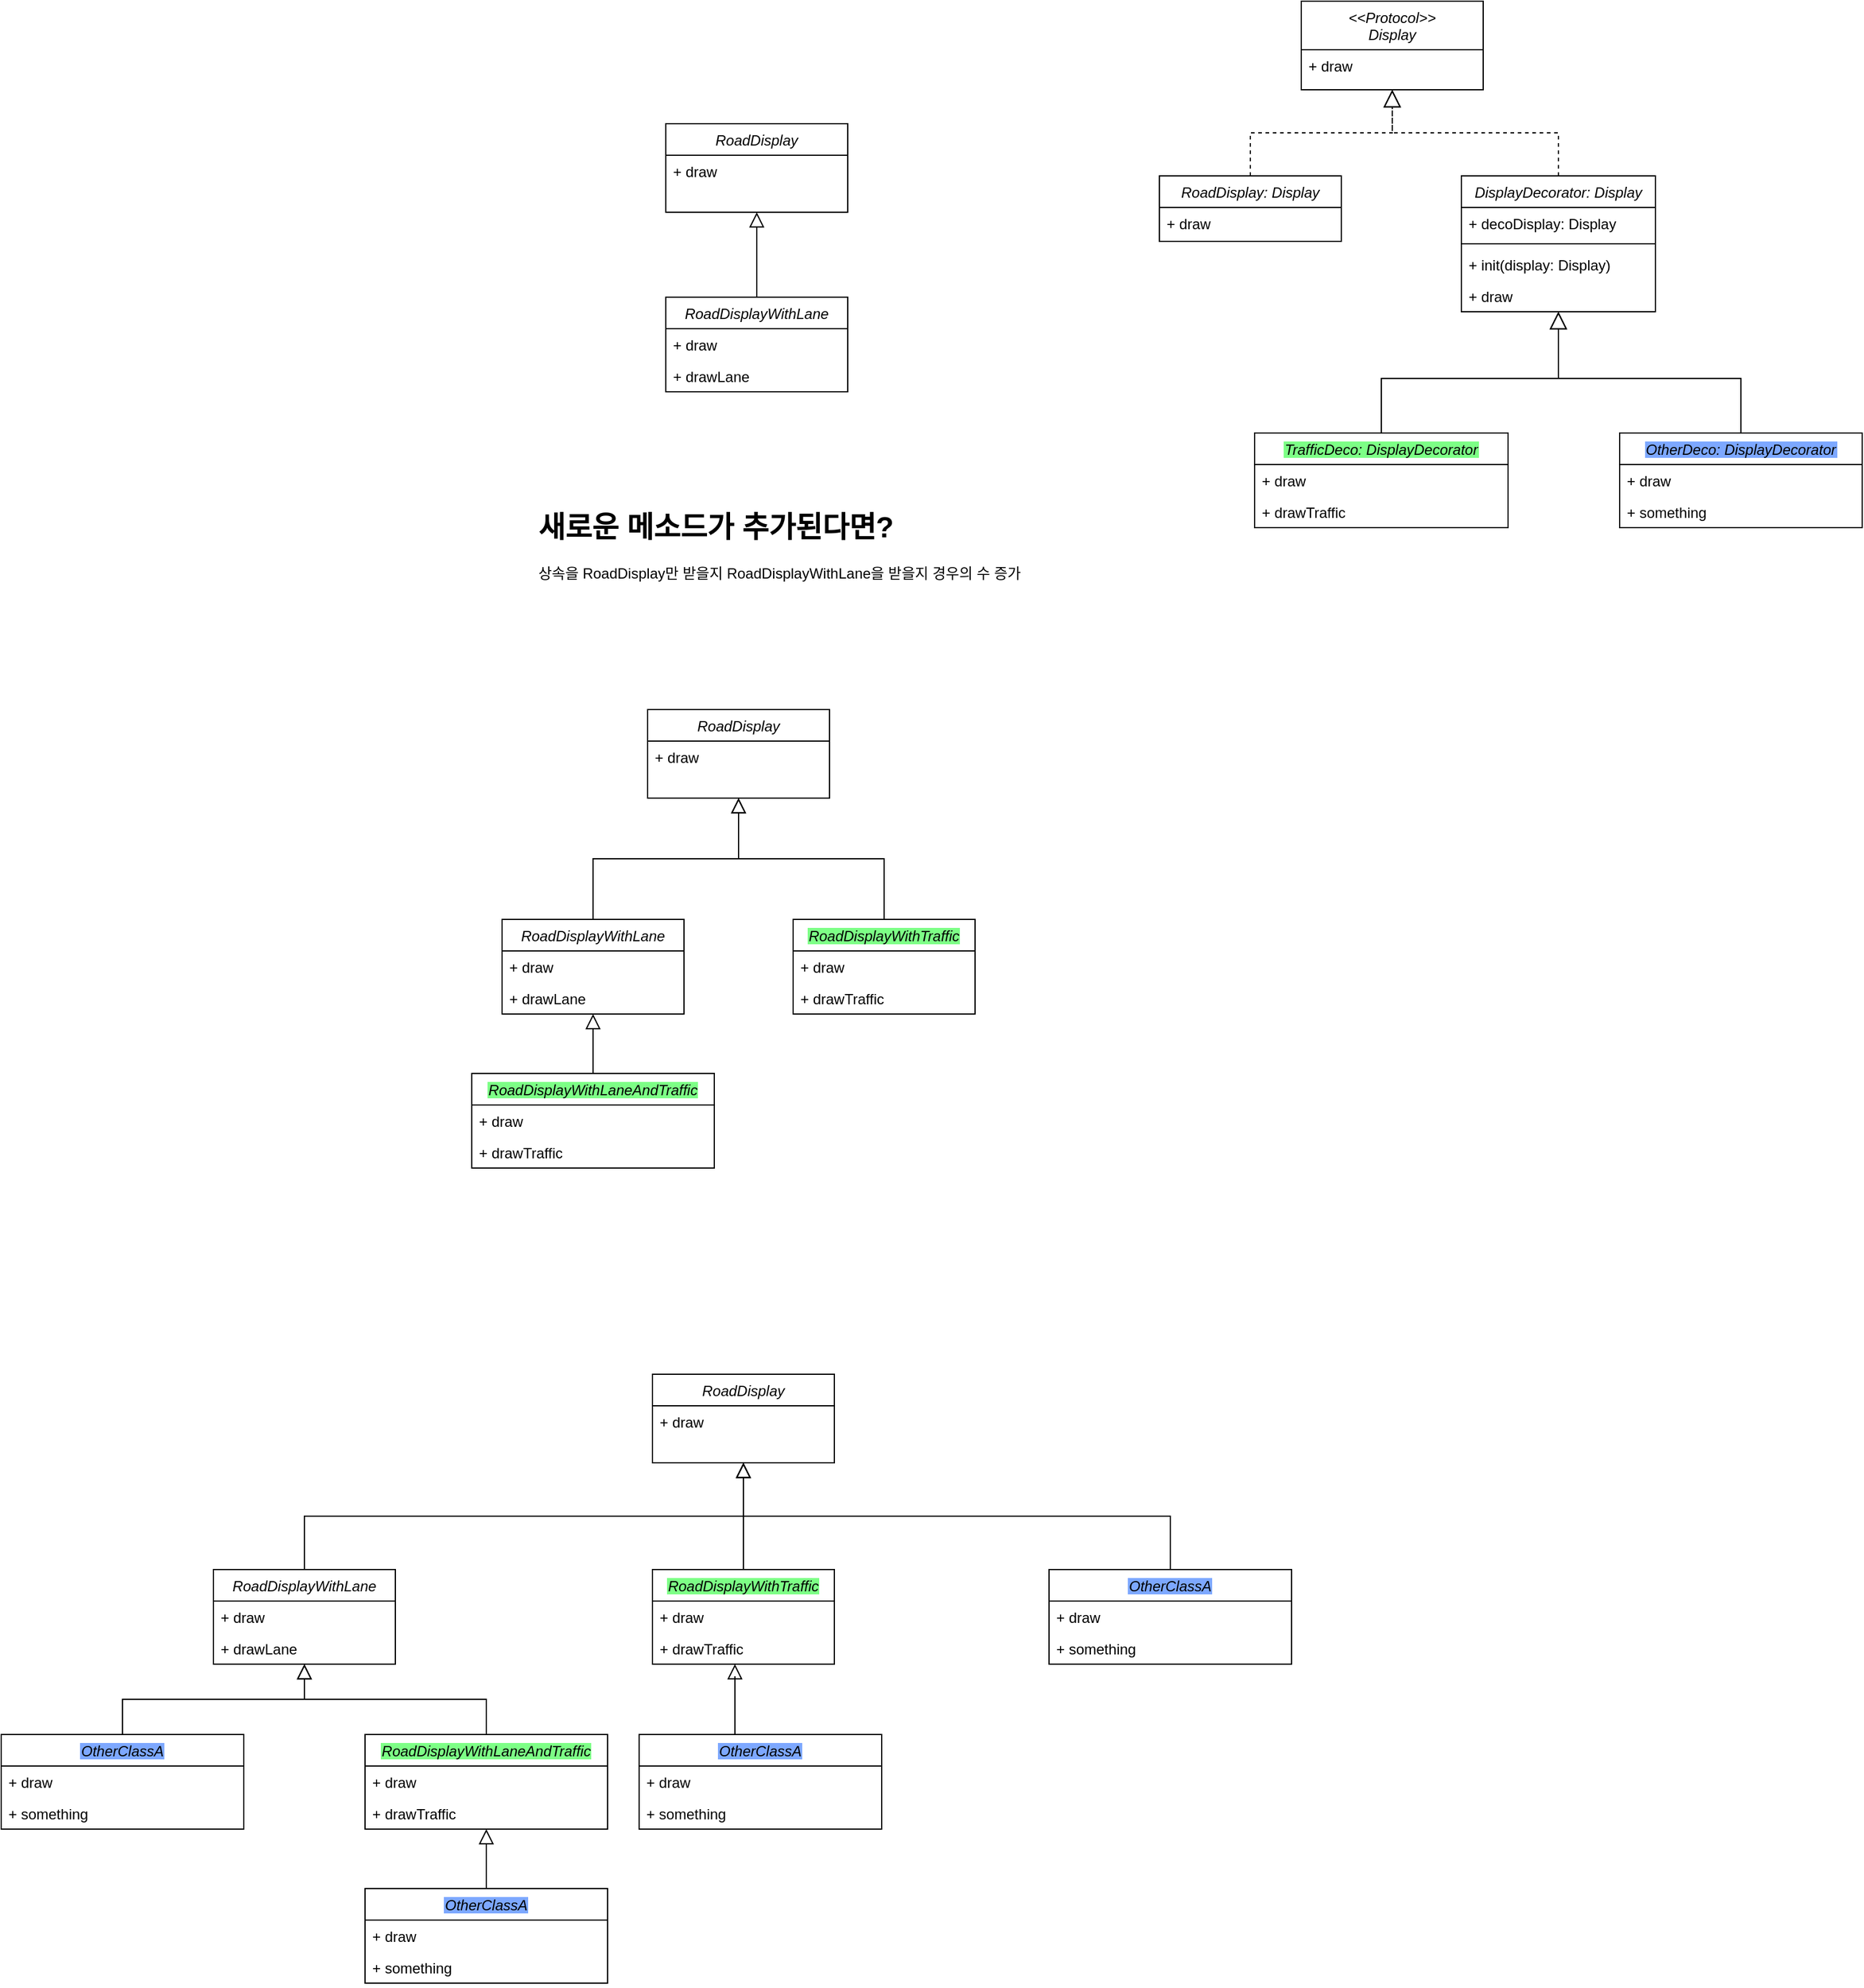 <mxfile version="13.9.9" type="device"><diagram id="C5RBs43oDa-KdzZeNtuy" name="Page-1"><mxGraphModel dx="903" dy="836" grid="0" gridSize="10" guides="1" tooltips="1" connect="1" arrows="1" fold="1" page="0" pageScale="1" pageWidth="827" pageHeight="1169" math="0" shadow="0"><root><mxCell id="WIyWlLk6GJQsqaUBKTNV-0"/><mxCell id="3Rx-mUGWZ8Ut60QH5_G6-26" value="일반 방식" parent="WIyWlLk6GJQsqaUBKTNV-0"/><mxCell id="3Rx-mUGWZ8Ut60QH5_G6-11" value="RoadDisplayWithTraffic" style="swimlane;fontStyle=2;align=center;verticalAlign=top;childLayout=stackLayout;horizontal=1;startSize=26;horizontalStack=0;resizeParent=1;resizeLast=0;collapsible=1;marginBottom=0;rounded=0;shadow=0;strokeWidth=1;labelBackgroundColor=#7DFF86;" vertex="1" parent="3Rx-mUGWZ8Ut60QH5_G6-26"><mxGeometry x="755" y="1103" width="150" height="78" as="geometry"><mxRectangle x="230" y="140" width="160" height="26" as="alternateBounds"/></mxGeometry></mxCell><mxCell id="3Rx-mUGWZ8Ut60QH5_G6-12" value="+ draw" style="text;align=left;verticalAlign=top;spacingLeft=4;spacingRight=4;overflow=hidden;rotatable=0;points=[[0,0.5],[1,0.5]];portConstraint=eastwest;" vertex="1" parent="3Rx-mUGWZ8Ut60QH5_G6-11"><mxGeometry y="26" width="150" height="26" as="geometry"/></mxCell><mxCell id="3Rx-mUGWZ8Ut60QH5_G6-13" value="+ drawTraffic" style="text;align=left;verticalAlign=top;spacingLeft=4;spacingRight=4;overflow=hidden;rotatable=0;points=[[0,0.5],[1,0.5]];portConstraint=eastwest;" vertex="1" parent="3Rx-mUGWZ8Ut60QH5_G6-11"><mxGeometry y="52" width="150" height="26" as="geometry"/></mxCell><mxCell id="3Rx-mUGWZ8Ut60QH5_G6-14" value="RoadDisplay" style="swimlane;fontStyle=2;align=center;verticalAlign=top;childLayout=stackLayout;horizontal=1;startSize=26;horizontalStack=0;resizeParent=1;resizeLast=0;collapsible=1;marginBottom=0;rounded=0;shadow=0;strokeWidth=1;" vertex="1" parent="3Rx-mUGWZ8Ut60QH5_G6-26"><mxGeometry x="635" y="930" width="150" height="73" as="geometry"><mxRectangle x="230" y="140" width="160" height="26" as="alternateBounds"/></mxGeometry></mxCell><mxCell id="3Rx-mUGWZ8Ut60QH5_G6-15" value="+ draw" style="text;align=left;verticalAlign=top;spacingLeft=4;spacingRight=4;overflow=hidden;rotatable=0;points=[[0,0.5],[1,0.5]];portConstraint=eastwest;" vertex="1" parent="3Rx-mUGWZ8Ut60QH5_G6-14"><mxGeometry y="26" width="150" height="26" as="geometry"/></mxCell><mxCell id="3Rx-mUGWZ8Ut60QH5_G6-16" value="RoadDisplayWithLane" style="swimlane;fontStyle=2;align=center;verticalAlign=top;childLayout=stackLayout;horizontal=1;startSize=26;horizontalStack=0;resizeParent=1;resizeLast=0;collapsible=1;marginBottom=0;rounded=0;shadow=0;strokeWidth=1;" vertex="1" parent="3Rx-mUGWZ8Ut60QH5_G6-26"><mxGeometry x="515" y="1103" width="150" height="78" as="geometry"><mxRectangle x="230" y="140" width="160" height="26" as="alternateBounds"/></mxGeometry></mxCell><mxCell id="3Rx-mUGWZ8Ut60QH5_G6-17" value="+ draw" style="text;align=left;verticalAlign=top;spacingLeft=4;spacingRight=4;overflow=hidden;rotatable=0;points=[[0,0.5],[1,0.5]];portConstraint=eastwest;" vertex="1" parent="3Rx-mUGWZ8Ut60QH5_G6-16"><mxGeometry y="26" width="150" height="26" as="geometry"/></mxCell><mxCell id="3Rx-mUGWZ8Ut60QH5_G6-18" value="+ drawLane" style="text;align=left;verticalAlign=top;spacingLeft=4;spacingRight=4;overflow=hidden;rotatable=0;points=[[0,0.5],[1,0.5]];portConstraint=eastwest;" vertex="1" parent="3Rx-mUGWZ8Ut60QH5_G6-16"><mxGeometry y="52" width="150" height="26" as="geometry"/></mxCell><mxCell id="3Rx-mUGWZ8Ut60QH5_G6-19" value="" style="endArrow=block;endSize=10;endFill=0;shadow=0;strokeWidth=1;rounded=0;edgeStyle=elbowEdgeStyle;elbow=vertical;" edge="1" parent="3Rx-mUGWZ8Ut60QH5_G6-26" source="3Rx-mUGWZ8Ut60QH5_G6-16" target="3Rx-mUGWZ8Ut60QH5_G6-14"><mxGeometry width="160" relative="1" as="geometry"><mxPoint x="545" y="1119" as="sourcePoint"/><mxPoint x="435" y="1017" as="targetPoint"/></mxGeometry></mxCell><mxCell id="3Rx-mUGWZ8Ut60QH5_G6-21" value="" style="endArrow=block;endSize=10;endFill=0;shadow=0;strokeWidth=1;rounded=0;edgeStyle=elbowEdgeStyle;elbow=vertical;" edge="1" parent="3Rx-mUGWZ8Ut60QH5_G6-26" source="3Rx-mUGWZ8Ut60QH5_G6-11" target="3Rx-mUGWZ8Ut60QH5_G6-14"><mxGeometry width="160" relative="1" as="geometry"><mxPoint x="600" y="1113" as="sourcePoint"/><mxPoint x="720" y="1013" as="targetPoint"/></mxGeometry></mxCell><mxCell id="3Rx-mUGWZ8Ut60QH5_G6-22" value="RoadDisplayWithLaneAndTraffic" style="swimlane;fontStyle=2;align=center;verticalAlign=top;childLayout=stackLayout;horizontal=1;startSize=26;horizontalStack=0;resizeParent=1;resizeLast=0;collapsible=1;marginBottom=0;rounded=0;shadow=0;strokeWidth=1;labelBackgroundColor=#7DFF86;" vertex="1" parent="3Rx-mUGWZ8Ut60QH5_G6-26"><mxGeometry x="490" y="1230" width="200" height="78" as="geometry"><mxRectangle x="230" y="140" width="160" height="26" as="alternateBounds"/></mxGeometry></mxCell><mxCell id="3Rx-mUGWZ8Ut60QH5_G6-23" value="+ draw" style="text;align=left;verticalAlign=top;spacingLeft=4;spacingRight=4;overflow=hidden;rotatable=0;points=[[0,0.5],[1,0.5]];portConstraint=eastwest;" vertex="1" parent="3Rx-mUGWZ8Ut60QH5_G6-22"><mxGeometry y="26" width="200" height="26" as="geometry"/></mxCell><mxCell id="3Rx-mUGWZ8Ut60QH5_G6-24" value="+ drawTraffic" style="text;align=left;verticalAlign=top;spacingLeft=4;spacingRight=4;overflow=hidden;rotatable=0;points=[[0,0.5],[1,0.5]];portConstraint=eastwest;" vertex="1" parent="3Rx-mUGWZ8Ut60QH5_G6-22"><mxGeometry y="52" width="200" height="26" as="geometry"/></mxCell><mxCell id="3Rx-mUGWZ8Ut60QH5_G6-25" value="" style="endArrow=block;endSize=10;endFill=0;shadow=0;strokeWidth=1;rounded=0;edgeStyle=elbowEdgeStyle;elbow=vertical;" edge="1" parent="3Rx-mUGWZ8Ut60QH5_G6-26" source="3Rx-mUGWZ8Ut60QH5_G6-22" target="3Rx-mUGWZ8Ut60QH5_G6-16"><mxGeometry width="160" relative="1" as="geometry"><mxPoint x="685" y="1290" as="sourcePoint"/><mxPoint x="805" y="1190" as="targetPoint"/></mxGeometry></mxCell><mxCell id="3Rx-mUGWZ8Ut60QH5_G6-43" value="OtherClassA" style="swimlane;fontStyle=2;align=center;verticalAlign=top;childLayout=stackLayout;horizontal=1;startSize=26;horizontalStack=0;resizeParent=1;resizeLast=0;collapsible=1;marginBottom=0;rounded=0;shadow=0;strokeWidth=1;labelBackgroundColor=#7DA8FF;" vertex="1" parent="3Rx-mUGWZ8Ut60QH5_G6-26"><mxGeometry x="966" y="1639" width="200" height="78" as="geometry"><mxRectangle x="230" y="140" width="160" height="26" as="alternateBounds"/></mxGeometry></mxCell><mxCell id="3Rx-mUGWZ8Ut60QH5_G6-44" value="+ draw" style="text;align=left;verticalAlign=top;spacingLeft=4;spacingRight=4;overflow=hidden;rotatable=0;points=[[0,0.5],[1,0.5]];portConstraint=eastwest;" vertex="1" parent="3Rx-mUGWZ8Ut60QH5_G6-43"><mxGeometry y="26" width="200" height="26" as="geometry"/></mxCell><mxCell id="3Rx-mUGWZ8Ut60QH5_G6-46" value="+ something" style="text;align=left;verticalAlign=top;spacingLeft=4;spacingRight=4;overflow=hidden;rotatable=0;points=[[0,0.5],[1,0.5]];portConstraint=eastwest;" vertex="1" parent="3Rx-mUGWZ8Ut60QH5_G6-43"><mxGeometry y="52" width="200" height="26" as="geometry"/></mxCell><mxCell id="3Rx-mUGWZ8Ut60QH5_G6-47" value="OtherClassA" style="swimlane;fontStyle=2;align=center;verticalAlign=top;childLayout=stackLayout;horizontal=1;startSize=26;horizontalStack=0;resizeParent=1;resizeLast=0;collapsible=1;marginBottom=0;rounded=0;shadow=0;strokeWidth=1;labelBackgroundColor=#7DA8FF;" vertex="1" parent="3Rx-mUGWZ8Ut60QH5_G6-26"><mxGeometry x="102" y="1775.0" width="200" height="78" as="geometry"><mxRectangle x="230" y="140" width="160" height="26" as="alternateBounds"/></mxGeometry></mxCell><mxCell id="3Rx-mUGWZ8Ut60QH5_G6-48" value="+ draw" style="text;align=left;verticalAlign=top;spacingLeft=4;spacingRight=4;overflow=hidden;rotatable=0;points=[[0,0.5],[1,0.5]];portConstraint=eastwest;" vertex="1" parent="3Rx-mUGWZ8Ut60QH5_G6-47"><mxGeometry y="26" width="200" height="26" as="geometry"/></mxCell><mxCell id="3Rx-mUGWZ8Ut60QH5_G6-50" value="+ something" style="text;align=left;verticalAlign=top;spacingLeft=4;spacingRight=4;overflow=hidden;rotatable=0;points=[[0,0.5],[1,0.5]];portConstraint=eastwest;" vertex="1" parent="3Rx-mUGWZ8Ut60QH5_G6-47"><mxGeometry y="52" width="200" height="26" as="geometry"/></mxCell><mxCell id="3Rx-mUGWZ8Ut60QH5_G6-52" value="RoadDisplayWithTraffic" style="swimlane;fontStyle=2;align=center;verticalAlign=top;childLayout=stackLayout;horizontal=1;startSize=26;horizontalStack=0;resizeParent=1;resizeLast=0;collapsible=1;marginBottom=0;rounded=0;shadow=0;strokeWidth=1;labelBackgroundColor=#7DFF86;" vertex="1" parent="3Rx-mUGWZ8Ut60QH5_G6-26"><mxGeometry x="639" y="1639.0" width="150" height="78" as="geometry"><mxRectangle x="230" y="140" width="160" height="26" as="alternateBounds"/></mxGeometry></mxCell><mxCell id="3Rx-mUGWZ8Ut60QH5_G6-53" value="+ draw" style="text;align=left;verticalAlign=top;spacingLeft=4;spacingRight=4;overflow=hidden;rotatable=0;points=[[0,0.5],[1,0.5]];portConstraint=eastwest;" vertex="1" parent="3Rx-mUGWZ8Ut60QH5_G6-52"><mxGeometry y="26" width="150" height="26" as="geometry"/></mxCell><mxCell id="3Rx-mUGWZ8Ut60QH5_G6-54" value="+ drawTraffic" style="text;align=left;verticalAlign=top;spacingLeft=4;spacingRight=4;overflow=hidden;rotatable=0;points=[[0,0.5],[1,0.5]];portConstraint=eastwest;" vertex="1" parent="3Rx-mUGWZ8Ut60QH5_G6-52"><mxGeometry y="52" width="150" height="26" as="geometry"/></mxCell><mxCell id="3Rx-mUGWZ8Ut60QH5_G6-55" value="RoadDisplay" style="swimlane;fontStyle=2;align=center;verticalAlign=top;childLayout=stackLayout;horizontal=1;startSize=26;horizontalStack=0;resizeParent=1;resizeLast=0;collapsible=1;marginBottom=0;rounded=0;shadow=0;strokeWidth=1;" vertex="1" parent="3Rx-mUGWZ8Ut60QH5_G6-26"><mxGeometry x="639" y="1478" width="150" height="73" as="geometry"><mxRectangle x="230" y="140" width="160" height="26" as="alternateBounds"/></mxGeometry></mxCell><mxCell id="3Rx-mUGWZ8Ut60QH5_G6-56" value="+ draw" style="text;align=left;verticalAlign=top;spacingLeft=4;spacingRight=4;overflow=hidden;rotatable=0;points=[[0,0.5],[1,0.5]];portConstraint=eastwest;" vertex="1" parent="3Rx-mUGWZ8Ut60QH5_G6-55"><mxGeometry y="26" width="150" height="26" as="geometry"/></mxCell><mxCell id="3Rx-mUGWZ8Ut60QH5_G6-57" value="RoadDisplayWithLane" style="swimlane;fontStyle=2;align=center;verticalAlign=top;childLayout=stackLayout;horizontal=1;startSize=26;horizontalStack=0;resizeParent=1;resizeLast=0;collapsible=1;marginBottom=0;rounded=0;shadow=0;strokeWidth=1;" vertex="1" parent="3Rx-mUGWZ8Ut60QH5_G6-26"><mxGeometry x="277" y="1639.0" width="150" height="78" as="geometry"><mxRectangle x="230" y="140" width="160" height="26" as="alternateBounds"/></mxGeometry></mxCell><mxCell id="3Rx-mUGWZ8Ut60QH5_G6-58" value="+ draw" style="text;align=left;verticalAlign=top;spacingLeft=4;spacingRight=4;overflow=hidden;rotatable=0;points=[[0,0.5],[1,0.5]];portConstraint=eastwest;" vertex="1" parent="3Rx-mUGWZ8Ut60QH5_G6-57"><mxGeometry y="26" width="150" height="26" as="geometry"/></mxCell><mxCell id="3Rx-mUGWZ8Ut60QH5_G6-59" value="+ drawLane" style="text;align=left;verticalAlign=top;spacingLeft=4;spacingRight=4;overflow=hidden;rotatable=0;points=[[0,0.5],[1,0.5]];portConstraint=eastwest;" vertex="1" parent="3Rx-mUGWZ8Ut60QH5_G6-57"><mxGeometry y="52" width="150" height="26" as="geometry"/></mxCell><mxCell id="3Rx-mUGWZ8Ut60QH5_G6-60" value="" style="endArrow=block;endSize=10;endFill=0;shadow=0;strokeWidth=1;rounded=0;edgeStyle=elbowEdgeStyle;elbow=vertical;" edge="1" source="3Rx-mUGWZ8Ut60QH5_G6-57" target="3Rx-mUGWZ8Ut60QH5_G6-55" parent="3Rx-mUGWZ8Ut60QH5_G6-26"><mxGeometry width="160" relative="1" as="geometry"><mxPoint x="549" y="1667" as="sourcePoint"/><mxPoint x="439" y="1565" as="targetPoint"/></mxGeometry></mxCell><mxCell id="3Rx-mUGWZ8Ut60QH5_G6-61" value="" style="endArrow=block;endSize=10;endFill=0;shadow=0;strokeWidth=1;rounded=0;edgeStyle=elbowEdgeStyle;elbow=vertical;" edge="1" source="3Rx-mUGWZ8Ut60QH5_G6-52" target="3Rx-mUGWZ8Ut60QH5_G6-55" parent="3Rx-mUGWZ8Ut60QH5_G6-26"><mxGeometry width="160" relative="1" as="geometry"><mxPoint x="604" y="1661" as="sourcePoint"/><mxPoint x="724" y="1561" as="targetPoint"/></mxGeometry></mxCell><mxCell id="3Rx-mUGWZ8Ut60QH5_G6-62" value="RoadDisplayWithLaneAndTraffic" style="swimlane;fontStyle=2;align=center;verticalAlign=top;childLayout=stackLayout;horizontal=1;startSize=26;horizontalStack=0;resizeParent=1;resizeLast=0;collapsible=1;marginBottom=0;rounded=0;shadow=0;strokeWidth=1;labelBackgroundColor=#7DFF86;" vertex="1" parent="3Rx-mUGWZ8Ut60QH5_G6-26"><mxGeometry x="402" y="1775" width="200" height="78" as="geometry"><mxRectangle x="230" y="140" width="160" height="26" as="alternateBounds"/></mxGeometry></mxCell><mxCell id="3Rx-mUGWZ8Ut60QH5_G6-63" value="+ draw" style="text;align=left;verticalAlign=top;spacingLeft=4;spacingRight=4;overflow=hidden;rotatable=0;points=[[0,0.5],[1,0.5]];portConstraint=eastwest;" vertex="1" parent="3Rx-mUGWZ8Ut60QH5_G6-62"><mxGeometry y="26" width="200" height="26" as="geometry"/></mxCell><mxCell id="3Rx-mUGWZ8Ut60QH5_G6-64" value="+ drawTraffic" style="text;align=left;verticalAlign=top;spacingLeft=4;spacingRight=4;overflow=hidden;rotatable=0;points=[[0,0.5],[1,0.5]];portConstraint=eastwest;" vertex="1" parent="3Rx-mUGWZ8Ut60QH5_G6-62"><mxGeometry y="52" width="200" height="26" as="geometry"/></mxCell><mxCell id="3Rx-mUGWZ8Ut60QH5_G6-65" value="" style="endArrow=block;endSize=10;endFill=0;shadow=0;strokeWidth=1;rounded=0;edgeStyle=elbowEdgeStyle;elbow=vertical;" edge="1" source="3Rx-mUGWZ8Ut60QH5_G6-62" target="3Rx-mUGWZ8Ut60QH5_G6-57" parent="3Rx-mUGWZ8Ut60QH5_G6-26"><mxGeometry width="160" relative="1" as="geometry"><mxPoint x="597" y="1844" as="sourcePoint"/><mxPoint x="717" y="1744" as="targetPoint"/></mxGeometry></mxCell><mxCell id="3Rx-mUGWZ8Ut60QH5_G6-68" value="OtherClassA" style="swimlane;fontStyle=2;align=center;verticalAlign=top;childLayout=stackLayout;horizontal=1;startSize=26;horizontalStack=0;resizeParent=1;resizeLast=0;collapsible=1;marginBottom=0;rounded=0;shadow=0;strokeWidth=1;labelBackgroundColor=#7DA8FF;" vertex="1" parent="3Rx-mUGWZ8Ut60QH5_G6-26"><mxGeometry x="628" y="1775" width="200" height="78" as="geometry"><mxRectangle x="230" y="140" width="160" height="26" as="alternateBounds"/></mxGeometry></mxCell><mxCell id="3Rx-mUGWZ8Ut60QH5_G6-69" value="+ draw" style="text;align=left;verticalAlign=top;spacingLeft=4;spacingRight=4;overflow=hidden;rotatable=0;points=[[0,0.5],[1,0.5]];portConstraint=eastwest;" vertex="1" parent="3Rx-mUGWZ8Ut60QH5_G6-68"><mxGeometry y="26" width="200" height="26" as="geometry"/></mxCell><mxCell id="3Rx-mUGWZ8Ut60QH5_G6-71" value="+ something" style="text;align=left;verticalAlign=top;spacingLeft=4;spacingRight=4;overflow=hidden;rotatable=0;points=[[0,0.5],[1,0.5]];portConstraint=eastwest;" vertex="1" parent="3Rx-mUGWZ8Ut60QH5_G6-68"><mxGeometry y="52" width="200" height="26" as="geometry"/></mxCell><mxCell id="3Rx-mUGWZ8Ut60QH5_G6-72" value="OtherClassA" style="swimlane;fontStyle=2;align=center;verticalAlign=top;childLayout=stackLayout;horizontal=1;startSize=26;horizontalStack=0;resizeParent=1;resizeLast=0;collapsible=1;marginBottom=0;rounded=0;shadow=0;strokeWidth=1;labelBackgroundColor=#7DA8FF;" vertex="1" parent="3Rx-mUGWZ8Ut60QH5_G6-26"><mxGeometry x="402" y="1902" width="200" height="78" as="geometry"><mxRectangle x="230" y="140" width="160" height="26" as="alternateBounds"/></mxGeometry></mxCell><mxCell id="3Rx-mUGWZ8Ut60QH5_G6-73" value="+ draw" style="text;align=left;verticalAlign=top;spacingLeft=4;spacingRight=4;overflow=hidden;rotatable=0;points=[[0,0.5],[1,0.5]];portConstraint=eastwest;" vertex="1" parent="3Rx-mUGWZ8Ut60QH5_G6-72"><mxGeometry y="26" width="200" height="26" as="geometry"/></mxCell><mxCell id="3Rx-mUGWZ8Ut60QH5_G6-75" value="+ something" style="text;align=left;verticalAlign=top;spacingLeft=4;spacingRight=4;overflow=hidden;rotatable=0;points=[[0,0.5],[1,0.5]];portConstraint=eastwest;" vertex="1" parent="3Rx-mUGWZ8Ut60QH5_G6-72"><mxGeometry y="52" width="200" height="26" as="geometry"/></mxCell><mxCell id="3Rx-mUGWZ8Ut60QH5_G6-76" value="" style="endArrow=block;endSize=10;endFill=0;shadow=0;strokeWidth=1;rounded=0;edgeStyle=elbowEdgeStyle;elbow=vertical;" edge="1" parent="3Rx-mUGWZ8Ut60QH5_G6-26" source="3Rx-mUGWZ8Ut60QH5_G6-43" target="3Rx-mUGWZ8Ut60QH5_G6-55"><mxGeometry width="160" relative="1" as="geometry"><mxPoint x="844" y="1661" as="sourcePoint"/><mxPoint x="724.0" y="1561.0" as="targetPoint"/></mxGeometry></mxCell><mxCell id="3Rx-mUGWZ8Ut60QH5_G6-77" value="" style="endArrow=block;endSize=10;endFill=0;shadow=0;strokeWidth=1;rounded=0;edgeStyle=elbowEdgeStyle;elbow=vertical;" edge="1" parent="3Rx-mUGWZ8Ut60QH5_G6-26" source="3Rx-mUGWZ8Ut60QH5_G6-47" target="3Rx-mUGWZ8Ut60QH5_G6-57"><mxGeometry width="160" relative="1" as="geometry"><mxPoint x="512.0" y="1794" as="sourcePoint"/><mxPoint x="362.0" y="1745" as="targetPoint"/></mxGeometry></mxCell><mxCell id="3Rx-mUGWZ8Ut60QH5_G6-78" value="" style="endArrow=block;endSize=10;endFill=0;shadow=0;strokeWidth=1;rounded=0;edgeStyle=elbowEdgeStyle;elbow=vertical;" edge="1" parent="3Rx-mUGWZ8Ut60QH5_G6-26" source="3Rx-mUGWZ8Ut60QH5_G6-68" target="3Rx-mUGWZ8Ut60QH5_G6-52"><mxGeometry width="160" relative="1" as="geometry"><mxPoint x="334.0" y="1667" as="sourcePoint"/><mxPoint x="604.0" y="1567.0" as="targetPoint"/><Array as="points"><mxPoint x="707" y="1727"/></Array></mxGeometry></mxCell><mxCell id="3Rx-mUGWZ8Ut60QH5_G6-79" value="" style="endArrow=block;endSize=10;endFill=0;shadow=0;strokeWidth=1;rounded=0;edgeStyle=elbowEdgeStyle;elbow=vertical;" edge="1" parent="3Rx-mUGWZ8Ut60QH5_G6-26" source="3Rx-mUGWZ8Ut60QH5_G6-72" target="3Rx-mUGWZ8Ut60QH5_G6-62"><mxGeometry width="160" relative="1" as="geometry"><mxPoint x="766" y="1785" as="sourcePoint"/><mxPoint x="766" y="1745" as="targetPoint"/><Array as="points"><mxPoint x="502" y="1925"/></Array></mxGeometry></mxCell><mxCell id="3Rx-mUGWZ8Ut60QH5_G6-84" value="DisplayDecorator: Display" style="swimlane;fontStyle=2;align=center;verticalAlign=top;childLayout=stackLayout;horizontal=1;startSize=26;horizontalStack=0;resizeParent=1;resizeParentMax=0;resizeLast=0;collapsible=1;marginBottom=0;labelBackgroundColor=none;" vertex="1" parent="3Rx-mUGWZ8Ut60QH5_G6-26"><mxGeometry x="1306" y="490" width="160" height="112" as="geometry"/></mxCell><mxCell id="3Rx-mUGWZ8Ut60QH5_G6-85" value="+ decoDisplay: Display" style="text;strokeColor=none;fillColor=none;align=left;verticalAlign=top;spacingLeft=4;spacingRight=4;overflow=hidden;rotatable=0;points=[[0,0.5],[1,0.5]];portConstraint=eastwest;" vertex="1" parent="3Rx-mUGWZ8Ut60QH5_G6-84"><mxGeometry y="26" width="160" height="26" as="geometry"/></mxCell><mxCell id="3Rx-mUGWZ8Ut60QH5_G6-86" value="" style="line;strokeWidth=1;fillColor=none;align=left;verticalAlign=middle;spacingTop=-1;spacingLeft=3;spacingRight=3;rotatable=0;labelPosition=right;points=[];portConstraint=eastwest;" vertex="1" parent="3Rx-mUGWZ8Ut60QH5_G6-84"><mxGeometry y="52" width="160" height="8" as="geometry"/></mxCell><mxCell id="3Rx-mUGWZ8Ut60QH5_G6-87" value="+ init(display: Display)" style="text;strokeColor=none;fillColor=none;align=left;verticalAlign=top;spacingLeft=4;spacingRight=4;overflow=hidden;rotatable=0;points=[[0,0.5],[1,0.5]];portConstraint=eastwest;" vertex="1" parent="3Rx-mUGWZ8Ut60QH5_G6-84"><mxGeometry y="60" width="160" height="26" as="geometry"/></mxCell><mxCell id="3Rx-mUGWZ8Ut60QH5_G6-88" value="+ draw" style="text;strokeColor=none;fillColor=none;align=left;verticalAlign=top;spacingLeft=4;spacingRight=4;overflow=hidden;rotatable=0;points=[[0,0.5],[1,0.5]];portConstraint=eastwest;" vertex="1" parent="3Rx-mUGWZ8Ut60QH5_G6-84"><mxGeometry y="86" width="160" height="26" as="geometry"/></mxCell><mxCell id="3Rx-mUGWZ8Ut60QH5_G6-91" value="" style="endArrow=block;dashed=1;endFill=0;endSize=12;html=1;rounded=0;edgeStyle=orthogonalEdgeStyle;" edge="1" parent="3Rx-mUGWZ8Ut60QH5_G6-26" source="3Rx-mUGWZ8Ut60QH5_G6-82" target="3Rx-mUGWZ8Ut60QH5_G6-80"><mxGeometry width="160" relative="1" as="geometry"><mxPoint x="1062" y="591" as="sourcePoint"/><mxPoint x="1222" y="591" as="targetPoint"/></mxGeometry></mxCell><mxCell id="3Rx-mUGWZ8Ut60QH5_G6-92" value="" style="endArrow=block;dashed=1;endFill=0;endSize=12;html=1;rounded=0;edgeStyle=orthogonalEdgeStyle;" edge="1" parent="3Rx-mUGWZ8Ut60QH5_G6-26" source="3Rx-mUGWZ8Ut60QH5_G6-84" target="3Rx-mUGWZ8Ut60QH5_G6-80"><mxGeometry width="160" relative="1" as="geometry"><mxPoint x="1142.034" y="500" as="sourcePoint"/><mxPoint x="1259" y="429.0" as="targetPoint"/></mxGeometry></mxCell><mxCell id="3Rx-mUGWZ8Ut60QH5_G6-42" value="일반 물음표 텍스트" parent="WIyWlLk6GJQsqaUBKTNV-0"/><mxCell id="3Rx-mUGWZ8Ut60QH5_G6-10" value="&lt;h1&gt;새로운 메소드가 추가된다면?&lt;/h1&gt;&lt;p&gt;상속을 RoadDisplay만 받을지 RoadDisplayWithLane을&amp;nbsp;&lt;span&gt;받을지 경우의 수 증가&lt;/span&gt;&lt;/p&gt;" style="text;html=1;strokeColor=none;fillColor=none;spacing=5;spacingTop=-20;whiteSpace=wrap;overflow=hidden;rounded=0;" vertex="1" parent="3Rx-mUGWZ8Ut60QH5_G6-42"><mxGeometry x="540" y="760" width="420" height="120" as="geometry"/></mxCell><mxCell id="WIyWlLk6GJQsqaUBKTNV-1" parent="WIyWlLk6GJQsqaUBKTNV-0"/><mxCell id="3Rx-mUGWZ8Ut60QH5_G6-0" value="RoadDisplay" style="swimlane;fontStyle=2;align=center;verticalAlign=top;childLayout=stackLayout;horizontal=1;startSize=26;horizontalStack=0;resizeParent=1;resizeLast=0;collapsible=1;marginBottom=0;rounded=0;shadow=0;strokeWidth=1;" vertex="1" parent="WIyWlLk6GJQsqaUBKTNV-1"><mxGeometry x="650" y="447" width="150" height="73" as="geometry"><mxRectangle x="230" y="140" width="160" height="26" as="alternateBounds"/></mxGeometry></mxCell><mxCell id="3Rx-mUGWZ8Ut60QH5_G6-5" value="+ draw" style="text;align=left;verticalAlign=top;spacingLeft=4;spacingRight=4;overflow=hidden;rotatable=0;points=[[0,0.5],[1,0.5]];portConstraint=eastwest;" vertex="1" parent="3Rx-mUGWZ8Ut60QH5_G6-0"><mxGeometry y="26" width="150" height="26" as="geometry"/></mxCell><mxCell id="3Rx-mUGWZ8Ut60QH5_G6-6" value="RoadDisplayWithLane" style="swimlane;fontStyle=2;align=center;verticalAlign=top;childLayout=stackLayout;horizontal=1;startSize=26;horizontalStack=0;resizeParent=1;resizeLast=0;collapsible=1;marginBottom=0;rounded=0;shadow=0;strokeWidth=1;" vertex="1" parent="WIyWlLk6GJQsqaUBKTNV-1"><mxGeometry x="650" y="590" width="150" height="78" as="geometry"><mxRectangle x="230" y="140" width="160" height="26" as="alternateBounds"/></mxGeometry></mxCell><mxCell id="3Rx-mUGWZ8Ut60QH5_G6-7" value="+ draw" style="text;align=left;verticalAlign=top;spacingLeft=4;spacingRight=4;overflow=hidden;rotatable=0;points=[[0,0.5],[1,0.5]];portConstraint=eastwest;" vertex="1" parent="3Rx-mUGWZ8Ut60QH5_G6-6"><mxGeometry y="26" width="150" height="26" as="geometry"/></mxCell><mxCell id="3Rx-mUGWZ8Ut60QH5_G6-8" value="+ drawLane" style="text;align=left;verticalAlign=top;spacingLeft=4;spacingRight=4;overflow=hidden;rotatable=0;points=[[0,0.5],[1,0.5]];portConstraint=eastwest;" vertex="1" parent="3Rx-mUGWZ8Ut60QH5_G6-6"><mxGeometry y="52" width="150" height="26" as="geometry"/></mxCell><mxCell id="3Rx-mUGWZ8Ut60QH5_G6-9" value="" style="endArrow=block;endSize=10;endFill=0;shadow=0;strokeWidth=1;rounded=0;edgeStyle=elbowEdgeStyle;elbow=vertical;" edge="1" parent="WIyWlLk6GJQsqaUBKTNV-1" source="3Rx-mUGWZ8Ut60QH5_G6-6" target="3Rx-mUGWZ8Ut60QH5_G6-0"><mxGeometry width="160" relative="1" as="geometry"><mxPoint x="560" y="636" as="sourcePoint"/><mxPoint x="450" y="534" as="targetPoint"/></mxGeometry></mxCell><mxCell id="3Rx-mUGWZ8Ut60QH5_G6-80" value="&lt;&lt;Protocol&gt;&gt;&#10;Display" style="swimlane;fontStyle=2;align=center;verticalAlign=top;childLayout=stackLayout;horizontal=1;startSize=40;horizontalStack=0;resizeParent=1;resizeLast=0;collapsible=1;marginBottom=0;rounded=0;shadow=0;strokeWidth=1;" vertex="1" parent="WIyWlLk6GJQsqaUBKTNV-1"><mxGeometry x="1174" y="346" width="150" height="73" as="geometry"><mxRectangle x="230" y="140" width="160" height="26" as="alternateBounds"/></mxGeometry></mxCell><mxCell id="3Rx-mUGWZ8Ut60QH5_G6-81" value="+ draw" style="text;align=left;verticalAlign=top;spacingLeft=4;spacingRight=4;overflow=hidden;rotatable=0;points=[[0,0.5],[1,0.5]];portConstraint=eastwest;" vertex="1" parent="3Rx-mUGWZ8Ut60QH5_G6-80"><mxGeometry y="40" width="150" height="26" as="geometry"/></mxCell><mxCell id="3Rx-mUGWZ8Ut60QH5_G6-82" value="RoadDisplay: Display" style="swimlane;fontStyle=2;align=center;verticalAlign=top;childLayout=stackLayout;horizontal=1;startSize=26;horizontalStack=0;resizeParent=1;resizeLast=0;collapsible=1;marginBottom=0;rounded=0;shadow=0;strokeWidth=1;" vertex="1" parent="WIyWlLk6GJQsqaUBKTNV-1"><mxGeometry x="1057" y="490" width="150" height="54" as="geometry"><mxRectangle x="230" y="140" width="160" height="26" as="alternateBounds"/></mxGeometry></mxCell><mxCell id="3Rx-mUGWZ8Ut60QH5_G6-83" value="+ draw" style="text;align=left;verticalAlign=top;spacingLeft=4;spacingRight=4;overflow=hidden;rotatable=0;points=[[0,0.5],[1,0.5]];portConstraint=eastwest;" vertex="1" parent="3Rx-mUGWZ8Ut60QH5_G6-82"><mxGeometry y="26" width="150" height="26" as="geometry"/></mxCell><mxCell id="3Rx-mUGWZ8Ut60QH5_G6-231" value="데코 상속" parent="WIyWlLk6GJQsqaUBKTNV-0"/><mxCell id="3Rx-mUGWZ8Ut60QH5_G6-100" value="" style="endArrow=block;endFill=0;endSize=12;html=1;rounded=0;edgeStyle=orthogonalEdgeStyle;exitX=0.5;exitY=0;exitDx=0;exitDy=0;" edge="1" parent="3Rx-mUGWZ8Ut60QH5_G6-231" source="3Rx-mUGWZ8Ut60QH5_G6-96" target="3Rx-mUGWZ8Ut60QH5_G6-84"><mxGeometry width="160" relative="1" as="geometry"><mxPoint x="1475" y="722" as="sourcePoint"/><mxPoint x="1396.034" y="612" as="targetPoint"/><Array as="points"><mxPoint x="1240" y="657"/><mxPoint x="1386" y="657"/></Array></mxGeometry></mxCell><mxCell id="3Rx-mUGWZ8Ut60QH5_G6-99" value="" style="endArrow=block;endFill=0;endSize=12;html=1;rounded=0;edgeStyle=orthogonalEdgeStyle;exitX=0.5;exitY=0;exitDx=0;exitDy=0;" edge="1" parent="3Rx-mUGWZ8Ut60QH5_G6-231" source="3Rx-mUGWZ8Ut60QH5_G6-93" target="3Rx-mUGWZ8Ut60QH5_G6-84"><mxGeometry width="160" relative="1" as="geometry"><mxPoint x="1505.034" y="691" as="sourcePoint"/><mxPoint x="1368" y="620.0" as="targetPoint"/><Array as="points"><mxPoint x="1537" y="657"/><mxPoint x="1386" y="657"/></Array></mxGeometry></mxCell><mxCell id="3Rx-mUGWZ8Ut60QH5_G6-93" value="OtherDeco: DisplayDecorator" style="swimlane;fontStyle=2;align=center;verticalAlign=top;childLayout=stackLayout;horizontal=1;startSize=26;horizontalStack=0;resizeParent=1;resizeLast=0;collapsible=1;marginBottom=0;rounded=0;shadow=0;strokeWidth=1;labelBackgroundColor=#7DA8FF;" vertex="1" parent="3Rx-mUGWZ8Ut60QH5_G6-231"><mxGeometry x="1436.5" y="702" width="200" height="78" as="geometry"><mxRectangle x="230" y="140" width="160" height="26" as="alternateBounds"/></mxGeometry></mxCell><mxCell id="3Rx-mUGWZ8Ut60QH5_G6-94" value="+ draw" style="text;align=left;verticalAlign=top;spacingLeft=4;spacingRight=4;overflow=hidden;rotatable=0;points=[[0,0.5],[1,0.5]];portConstraint=eastwest;" vertex="1" parent="3Rx-mUGWZ8Ut60QH5_G6-93"><mxGeometry y="26" width="200" height="26" as="geometry"/></mxCell><mxCell id="3Rx-mUGWZ8Ut60QH5_G6-95" value="+ something" style="text;align=left;verticalAlign=top;spacingLeft=4;spacingRight=4;overflow=hidden;rotatable=0;points=[[0,0.5],[1,0.5]];portConstraint=eastwest;" vertex="1" parent="3Rx-mUGWZ8Ut60QH5_G6-93"><mxGeometry y="52" width="200" height="26" as="geometry"/></mxCell><mxCell id="3Rx-mUGWZ8Ut60QH5_G6-96" value="TrafficDeco: DisplayDecorator" style="swimlane;fontStyle=2;align=center;verticalAlign=top;childLayout=stackLayout;horizontal=1;startSize=26;horizontalStack=0;resizeParent=1;resizeLast=0;collapsible=1;marginBottom=0;rounded=0;shadow=0;strokeWidth=1;labelBackgroundColor=#7DFF86;" vertex="1" parent="3Rx-mUGWZ8Ut60QH5_G6-231"><mxGeometry x="1135.5" y="702" width="209" height="78" as="geometry"><mxRectangle x="230" y="140" width="160" height="26" as="alternateBounds"/></mxGeometry></mxCell><mxCell id="3Rx-mUGWZ8Ut60QH5_G6-97" value="+ draw" style="text;align=left;verticalAlign=top;spacingLeft=4;spacingRight=4;overflow=hidden;rotatable=0;points=[[0,0.5],[1,0.5]];portConstraint=eastwest;" vertex="1" parent="3Rx-mUGWZ8Ut60QH5_G6-96"><mxGeometry y="26" width="209" height="26" as="geometry"/></mxCell><mxCell id="3Rx-mUGWZ8Ut60QH5_G6-98" value="+ drawTraffic" style="text;align=left;verticalAlign=top;spacingLeft=4;spacingRight=4;overflow=hidden;rotatable=0;points=[[0,0.5],[1,0.5]];portConstraint=eastwest;" vertex="1" parent="3Rx-mUGWZ8Ut60QH5_G6-96"><mxGeometry y="52" width="209" height="26" as="geometry"/></mxCell></root></mxGraphModel></diagram></mxfile>